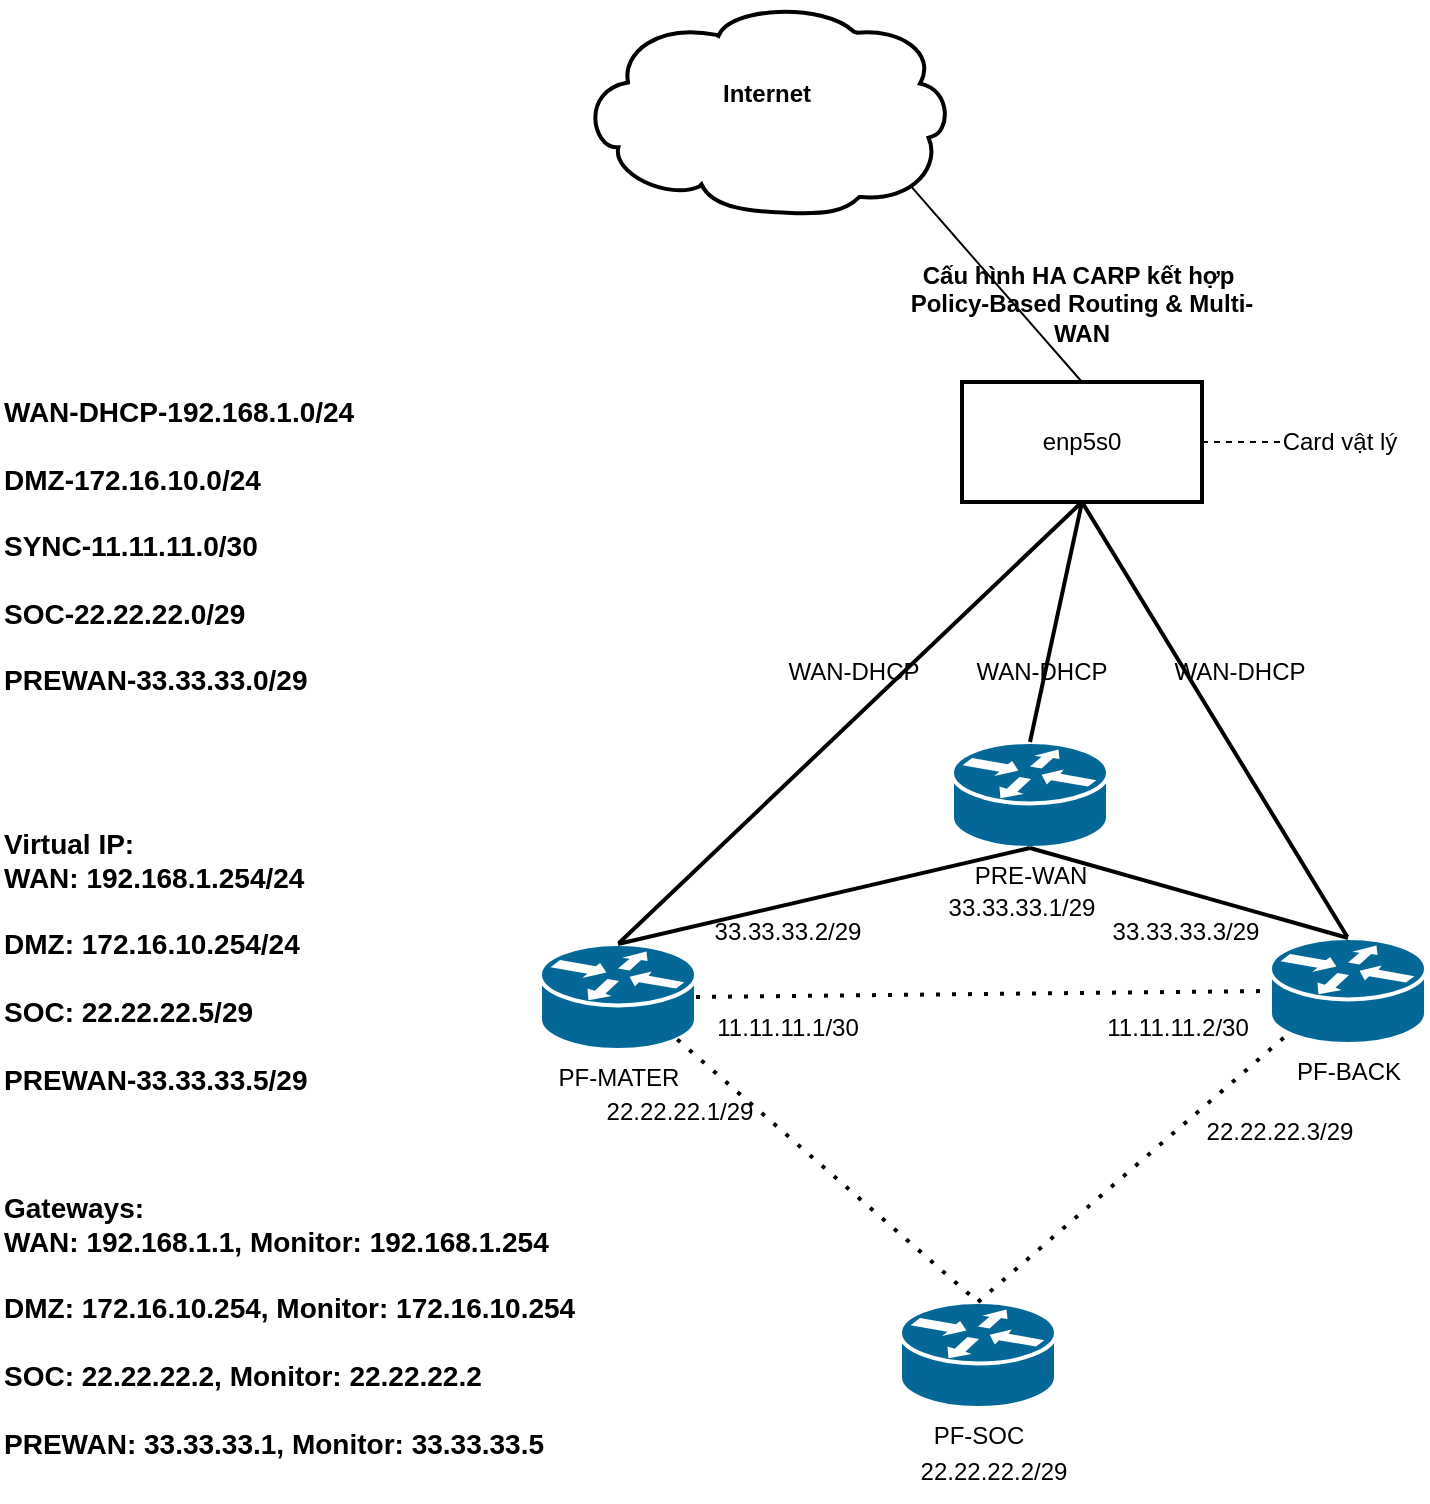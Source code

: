<mxfile version="27.1.3">
  <diagram name="Trang-1" id="y71gIVKSMgTk70VA-sXu">
    <mxGraphModel dx="1426" dy="759" grid="1" gridSize="10" guides="1" tooltips="1" connect="1" arrows="1" fold="1" page="1" pageScale="1" pageWidth="827" pageHeight="1169" math="0" shadow="0">
      <root>
        <mxCell id="0" />
        <mxCell id="1" parent="0" />
        <mxCell id="UHD8-62cej7GR82FmaJd-1" value="&#xa;Internet&#xa;&#xa;" style="shape=mxgraph.cisco.storage.cloud;sketch=0;html=1;pointerEvents=1;dashed=0;strokeWidth=2;verticalLabelPosition=middle;verticalAlign=middle;align=center;outlineConnect=0;labelPosition=center;fontStyle=1" vertex="1" parent="1">
          <mxGeometry x="310" y="90" width="186" height="106" as="geometry" />
        </mxCell>
        <mxCell id="UHD8-62cej7GR82FmaJd-2" value="" style="endArrow=none;html=1;rounded=0;exitX=0.5;exitY=0;exitDx=0;exitDy=0;entryX=0.89;entryY=0.87;entryDx=0;entryDy=0;entryPerimeter=0;" edge="1" parent="1" source="UHD8-62cej7GR82FmaJd-3" target="UHD8-62cej7GR82FmaJd-1">
          <mxGeometry width="50" height="50" relative="1" as="geometry">
            <mxPoint x="515" y="268" as="sourcePoint" />
            <mxPoint x="312.54" y="80.22" as="targetPoint" />
          </mxGeometry>
        </mxCell>
        <mxCell id="UHD8-62cej7GR82FmaJd-3" value="enp5s0" style="rounded=0;whiteSpace=wrap;html=1;strokeWidth=2;" vertex="1" parent="1">
          <mxGeometry x="501" y="280" width="120" height="60" as="geometry" />
        </mxCell>
        <mxCell id="UHD8-62cej7GR82FmaJd-4" value="Card vật lý" style="text;html=1;align=center;verticalAlign=middle;whiteSpace=wrap;rounded=0;" vertex="1" parent="1">
          <mxGeometry x="660" y="295" width="60" height="30" as="geometry" />
        </mxCell>
        <mxCell id="UHD8-62cej7GR82FmaJd-5" value="" style="endArrow=none;dashed=1;html=1;rounded=0;entryX=1;entryY=0.5;entryDx=0;entryDy=0;exitX=0;exitY=0.5;exitDx=0;exitDy=0;" edge="1" parent="1" source="UHD8-62cej7GR82FmaJd-4" target="UHD8-62cej7GR82FmaJd-3">
          <mxGeometry width="50" height="50" relative="1" as="geometry">
            <mxPoint x="315" y="348" as="sourcePoint" />
            <mxPoint x="365" y="298" as="targetPoint" />
          </mxGeometry>
        </mxCell>
        <mxCell id="UHD8-62cej7GR82FmaJd-6" value="" style="endArrow=none;html=1;rounded=0;entryX=0.5;entryY=1;entryDx=0;entryDy=0;exitX=0.5;exitY=0;exitDx=0;exitDy=0;exitPerimeter=0;strokeWidth=2;" edge="1" parent="1" source="UHD8-62cej7GR82FmaJd-14" target="UHD8-62cej7GR82FmaJd-3">
          <mxGeometry width="50" height="50" relative="1" as="geometry">
            <mxPoint x="329" y="458" as="sourcePoint" />
            <mxPoint x="570" y="458" as="targetPoint" />
          </mxGeometry>
        </mxCell>
        <mxCell id="UHD8-62cej7GR82FmaJd-7" value="WAN-DHCP" style="text;html=1;align=center;verticalAlign=middle;whiteSpace=wrap;rounded=0;" vertex="1" parent="1">
          <mxGeometry x="501" y="410" width="80" height="30" as="geometry" />
        </mxCell>
        <mxCell id="UHD8-62cej7GR82FmaJd-8" value="WAN-DHCP" style="text;html=1;align=center;verticalAlign=middle;whiteSpace=wrap;rounded=0;" vertex="1" parent="1">
          <mxGeometry x="600" y="410" width="80" height="30" as="geometry" />
        </mxCell>
        <mxCell id="UHD8-62cej7GR82FmaJd-9" value="" style="endArrow=none;html=1;rounded=0;entryX=0.5;entryY=1;entryDx=0;entryDy=0;exitX=0.5;exitY=0;exitDx=0;exitDy=0;exitPerimeter=0;strokeWidth=2;" edge="1" parent="1" source="UHD8-62cej7GR82FmaJd-15" target="UHD8-62cej7GR82FmaJd-3">
          <mxGeometry width="50" height="50" relative="1" as="geometry">
            <mxPoint x="681.5" y="538" as="sourcePoint" />
            <mxPoint x="561.5" y="340" as="targetPoint" />
          </mxGeometry>
        </mxCell>
        <mxCell id="UHD8-62cej7GR82FmaJd-10" value="PF-SOC" style="shape=mxgraph.cisco.routers.router;sketch=0;html=1;pointerEvents=1;dashed=0;fillColor=#036897;strokeColor=#ffffff;strokeWidth=2;verticalLabelPosition=bottom;verticalAlign=top;align=center;outlineConnect=0;" vertex="1" parent="1">
          <mxGeometry x="470" y="740" width="78" height="53" as="geometry" />
        </mxCell>
        <mxCell id="UHD8-62cej7GR82FmaJd-11" value="22.22.22.2/29" style="text;html=1;align=center;verticalAlign=middle;whiteSpace=wrap;rounded=0;" vertex="1" parent="1">
          <mxGeometry x="487" y="810" width="60" height="30" as="geometry" />
        </mxCell>
        <mxCell id="UHD8-62cej7GR82FmaJd-12" value="" style="endArrow=none;dashed=1;html=1;dashPattern=1 3;strokeWidth=2;rounded=0;exitX=0.5;exitY=0;exitDx=0;exitDy=0;exitPerimeter=0;entryX=0.12;entryY=0.9;entryDx=0;entryDy=0;entryPerimeter=0;" edge="1" parent="1" source="UHD8-62cej7GR82FmaJd-10" target="UHD8-62cej7GR82FmaJd-15">
          <mxGeometry width="50" height="50" relative="1" as="geometry">
            <mxPoint x="630" y="518" as="sourcePoint" />
            <mxPoint x="719" y="489.5" as="targetPoint" />
          </mxGeometry>
        </mxCell>
        <mxCell id="UHD8-62cej7GR82FmaJd-13" value="&lt;div&gt;&lt;span&gt;WAN-DHCP-192.168.1.0/24&lt;/span&gt;&lt;/div&gt;&lt;div&gt;&lt;span&gt;&lt;br&gt;&lt;/span&gt;&lt;/div&gt;&lt;div&gt;&lt;span&gt;DMZ-172.16.10.0/24&lt;/span&gt;&lt;/div&gt;&lt;div&gt;&lt;span&gt;&lt;br&gt;&lt;/span&gt;&lt;/div&gt;&lt;div&gt;&lt;span&gt;SYNC-11.11.11.0/30&lt;/span&gt;&lt;/div&gt;&lt;div&gt;&lt;br&gt;&lt;/div&gt;&lt;div&gt;SOC-22.22.22.0/29&lt;/div&gt;&lt;div&gt;&lt;br&gt;&lt;/div&gt;&lt;div&gt;PREWAN-33.33.33.0/29&lt;/div&gt;&lt;div&gt;&lt;br&gt;&lt;/div&gt;&lt;div&gt;&lt;br&gt;&lt;/div&gt;&lt;div&gt;&lt;span&gt;&lt;br&gt;&lt;/span&gt;&lt;/div&gt;" style="text;html=1;align=left;verticalAlign=top;whiteSpace=wrap;rounded=0;fontStyle=1;labelPosition=center;verticalLabelPosition=middle;fontSize=14;" vertex="1" parent="1">
          <mxGeometry x="20" y="280" width="220" height="193" as="geometry" />
        </mxCell>
        <mxCell id="UHD8-62cej7GR82FmaJd-14" value="&lt;div&gt;PF-MATER&lt;/div&gt;" style="shape=mxgraph.cisco.routers.router;sketch=0;html=1;pointerEvents=1;dashed=0;fillColor=#036897;strokeColor=#ffffff;strokeWidth=2;verticalLabelPosition=bottom;verticalAlign=top;align=center;outlineConnect=0;" vertex="1" parent="1">
          <mxGeometry x="290" y="561" width="78" height="53" as="geometry" />
        </mxCell>
        <mxCell id="UHD8-62cej7GR82FmaJd-15" value="PF-BACK" style="shape=mxgraph.cisco.routers.router;sketch=0;html=1;pointerEvents=1;dashed=0;fillColor=#036897;strokeColor=#ffffff;strokeWidth=2;verticalLabelPosition=bottom;verticalAlign=top;align=center;outlineConnect=0;" vertex="1" parent="1">
          <mxGeometry x="655" y="558" width="78" height="53" as="geometry" />
        </mxCell>
        <mxCell id="UHD8-62cej7GR82FmaJd-16" value="22.22.22.1/29" style="text;html=1;align=center;verticalAlign=middle;whiteSpace=wrap;rounded=0;" vertex="1" parent="1">
          <mxGeometry x="330" y="630" width="60" height="30" as="geometry" />
        </mxCell>
        <mxCell id="UHD8-62cej7GR82FmaJd-17" value="&lt;div&gt;22.22.22.3/29&lt;/div&gt;" style="text;html=1;align=center;verticalAlign=middle;whiteSpace=wrap;rounded=0;" vertex="1" parent="1">
          <mxGeometry x="630" y="640" width="60" height="30" as="geometry" />
        </mxCell>
        <mxCell id="UHD8-62cej7GR82FmaJd-18" value="" style="endArrow=none;dashed=1;html=1;dashPattern=1 3;strokeWidth=2;rounded=0;exitX=1;exitY=0.5;exitDx=0;exitDy=0;exitPerimeter=0;entryX=0;entryY=0.5;entryDx=0;entryDy=0;entryPerimeter=0;" edge="1" parent="1" source="UHD8-62cej7GR82FmaJd-14" target="UHD8-62cej7GR82FmaJd-15">
          <mxGeometry width="50" height="50" relative="1" as="geometry">
            <mxPoint x="510" y="568" as="sourcePoint" />
            <mxPoint x="560" y="518" as="targetPoint" />
          </mxGeometry>
        </mxCell>
        <mxCell id="UHD8-62cej7GR82FmaJd-19" value="" style="endArrow=none;dashed=1;html=1;dashPattern=1 3;strokeWidth=2;rounded=0;exitX=0.88;exitY=0.9;exitDx=0;exitDy=0;exitPerimeter=0;entryX=0.5;entryY=0;entryDx=0;entryDy=0;entryPerimeter=0;" edge="1" parent="1" source="UHD8-62cej7GR82FmaJd-14" target="UHD8-62cej7GR82FmaJd-10">
          <mxGeometry width="50" height="50" relative="1" as="geometry">
            <mxPoint x="510" y="568" as="sourcePoint" />
            <mxPoint x="560" y="518" as="targetPoint" />
          </mxGeometry>
        </mxCell>
        <mxCell id="UHD8-62cej7GR82FmaJd-20" value="&lt;div&gt;11.11.11.1/30&lt;/div&gt;" style="text;html=1;align=center;verticalAlign=middle;whiteSpace=wrap;rounded=0;" vertex="1" parent="1">
          <mxGeometry x="380" y="588" width="68" height="30" as="geometry" />
        </mxCell>
        <mxCell id="UHD8-62cej7GR82FmaJd-21" value="&lt;div&gt;11.11.11.2/30&lt;/div&gt;" style="text;html=1;align=center;verticalAlign=middle;whiteSpace=wrap;rounded=0;" vertex="1" parent="1">
          <mxGeometry x="575" y="588" width="68" height="30" as="geometry" />
        </mxCell>
        <mxCell id="UHD8-62cej7GR82FmaJd-22" value="&lt;div&gt;Cấu hình HA CARP kết hợp&amp;nbsp;&lt;/div&gt;Policy-Based Routing &amp;amp; Multi-WAN" style="text;html=1;align=center;verticalAlign=middle;whiteSpace=wrap;rounded=0;fontStyle=1" vertex="1" parent="1">
          <mxGeometry x="467" y="196" width="188" height="90" as="geometry" />
        </mxCell>
        <mxCell id="UHD8-62cej7GR82FmaJd-23" value="&lt;div&gt;&lt;span&gt;Virtual IP:&lt;/span&gt;&lt;/div&gt;&lt;div&gt;&lt;span&gt;WAN: 192.168.1.254/24&lt;/span&gt;&lt;/div&gt;&lt;div&gt;&lt;span&gt;&lt;br&gt;&lt;/span&gt;&lt;/div&gt;&lt;div&gt;&lt;span&gt;DMZ: 172.16.10.254/24&lt;/span&gt;&lt;/div&gt;&lt;div&gt;&lt;span&gt;&lt;br&gt;&lt;/span&gt;&lt;/div&gt;&lt;div&gt;SOC: 22.22.22.5/29&lt;/div&gt;&lt;div&gt;&lt;br&gt;&lt;/div&gt;&lt;div&gt;PREWAN-33.33.33.5/29&lt;/div&gt;&lt;div&gt;&lt;span&gt;&lt;br&gt;&lt;/span&gt;&lt;/div&gt;" style="text;html=1;align=left;verticalAlign=top;whiteSpace=wrap;rounded=0;fontStyle=1;labelPosition=center;verticalLabelPosition=middle;fontSize=14;" vertex="1" parent="1">
          <mxGeometry x="20" y="496" width="220" height="150" as="geometry" />
        </mxCell>
        <mxCell id="UHD8-62cej7GR82FmaJd-24" value="&lt;div&gt;&lt;span&gt;Gateways:&lt;/span&gt;&lt;/div&gt;&lt;div&gt;&lt;span&gt;WAN: 192.168.1.1, Monitor: 192.168.1.254&lt;/span&gt;&lt;/div&gt;&lt;div&gt;&lt;span&gt;&lt;br&gt;&lt;/span&gt;&lt;/div&gt;&lt;div&gt;&lt;span&gt;DMZ: 172.16.10.254, Monitor: 172.16.10.254&lt;/span&gt;&lt;/div&gt;&lt;div&gt;&lt;span&gt;&lt;br&gt;&lt;/span&gt;&lt;/div&gt;&lt;div&gt;SOC: 22.22.22.2, Monitor: 22.22.22.2&lt;/div&gt;&lt;div&gt;&lt;br&gt;&lt;/div&gt;&lt;div&gt;PREWAN: 33.33.33.1, Monitor: 33.33.33.5&lt;/div&gt;&lt;div&gt;&lt;span&gt;&lt;br&gt;&lt;/span&gt;&lt;/div&gt;" style="text;html=1;align=left;verticalAlign=top;whiteSpace=wrap;rounded=0;fontStyle=1;labelPosition=center;verticalLabelPosition=middle;fontSize=14;" vertex="1" parent="1">
          <mxGeometry x="20" y="678" width="310" height="150" as="geometry" />
        </mxCell>
        <mxCell id="UHD8-62cej7GR82FmaJd-25" value="PRE-WAN" style="shape=mxgraph.cisco.routers.router;sketch=0;html=1;pointerEvents=1;dashed=0;fillColor=#036897;strokeColor=#ffffff;strokeWidth=2;verticalLabelPosition=bottom;verticalAlign=top;align=center;outlineConnect=0;" vertex="1" parent="1">
          <mxGeometry x="496" y="460" width="78" height="53" as="geometry" />
        </mxCell>
        <mxCell id="UHD8-62cej7GR82FmaJd-26" value="" style="endArrow=none;html=1;rounded=0;entryX=0.5;entryY=1;entryDx=0;entryDy=0;exitX=0.5;exitY=0;exitDx=0;exitDy=0;exitPerimeter=0;strokeWidth=2;entryPerimeter=0;" edge="1" parent="1" source="UHD8-62cej7GR82FmaJd-14" target="UHD8-62cej7GR82FmaJd-25">
          <mxGeometry width="50" height="50" relative="1" as="geometry">
            <mxPoint x="460" y="668" as="sourcePoint" />
            <mxPoint x="580" y="470" as="targetPoint" />
          </mxGeometry>
        </mxCell>
        <mxCell id="UHD8-62cej7GR82FmaJd-29" value="" style="endArrow=none;html=1;rounded=0;entryX=0.5;entryY=1;entryDx=0;entryDy=0;exitX=0.5;exitY=0;exitDx=0;exitDy=0;exitPerimeter=0;strokeWidth=2;" edge="1" parent="1" source="UHD8-62cej7GR82FmaJd-25" target="UHD8-62cej7GR82FmaJd-3">
          <mxGeometry width="50" height="50" relative="1" as="geometry">
            <mxPoint x="472" y="578" as="sourcePoint" />
            <mxPoint x="400" y="480" as="targetPoint" />
          </mxGeometry>
        </mxCell>
        <mxCell id="UHD8-62cej7GR82FmaJd-30" value="WAN-DHCP" style="text;html=1;align=center;verticalAlign=middle;whiteSpace=wrap;rounded=0;" vertex="1" parent="1">
          <mxGeometry x="407" y="410" width="80" height="30" as="geometry" />
        </mxCell>
        <mxCell id="UHD8-62cej7GR82FmaJd-31" value="33.33.33.2/29" style="text;html=1;align=center;verticalAlign=middle;whiteSpace=wrap;rounded=0;" vertex="1" parent="1">
          <mxGeometry x="384" y="540" width="60" height="30" as="geometry" />
        </mxCell>
        <mxCell id="UHD8-62cej7GR82FmaJd-32" value="33.33.33.1/29" style="text;html=1;align=center;verticalAlign=middle;whiteSpace=wrap;rounded=0;" vertex="1" parent="1">
          <mxGeometry x="501" y="528" width="60" height="30" as="geometry" />
        </mxCell>
        <mxCell id="UHD8-62cej7GR82FmaJd-34" value="" style="endArrow=none;html=1;rounded=0;entryX=0.5;entryY=1;entryDx=0;entryDy=0;exitX=0.5;exitY=0;exitDx=0;exitDy=0;exitPerimeter=0;strokeWidth=2;entryPerimeter=0;" edge="1" parent="1" source="UHD8-62cej7GR82FmaJd-15" target="UHD8-62cej7GR82FmaJd-25">
          <mxGeometry width="50" height="50" relative="1" as="geometry">
            <mxPoint x="482" y="588" as="sourcePoint" />
            <mxPoint x="410" y="490" as="targetPoint" />
          </mxGeometry>
        </mxCell>
        <mxCell id="UHD8-62cej7GR82FmaJd-35" value="33.33.33.3/29" style="text;html=1;align=center;verticalAlign=middle;whiteSpace=wrap;rounded=0;" vertex="1" parent="1">
          <mxGeometry x="583" y="540" width="60" height="30" as="geometry" />
        </mxCell>
      </root>
    </mxGraphModel>
  </diagram>
</mxfile>
